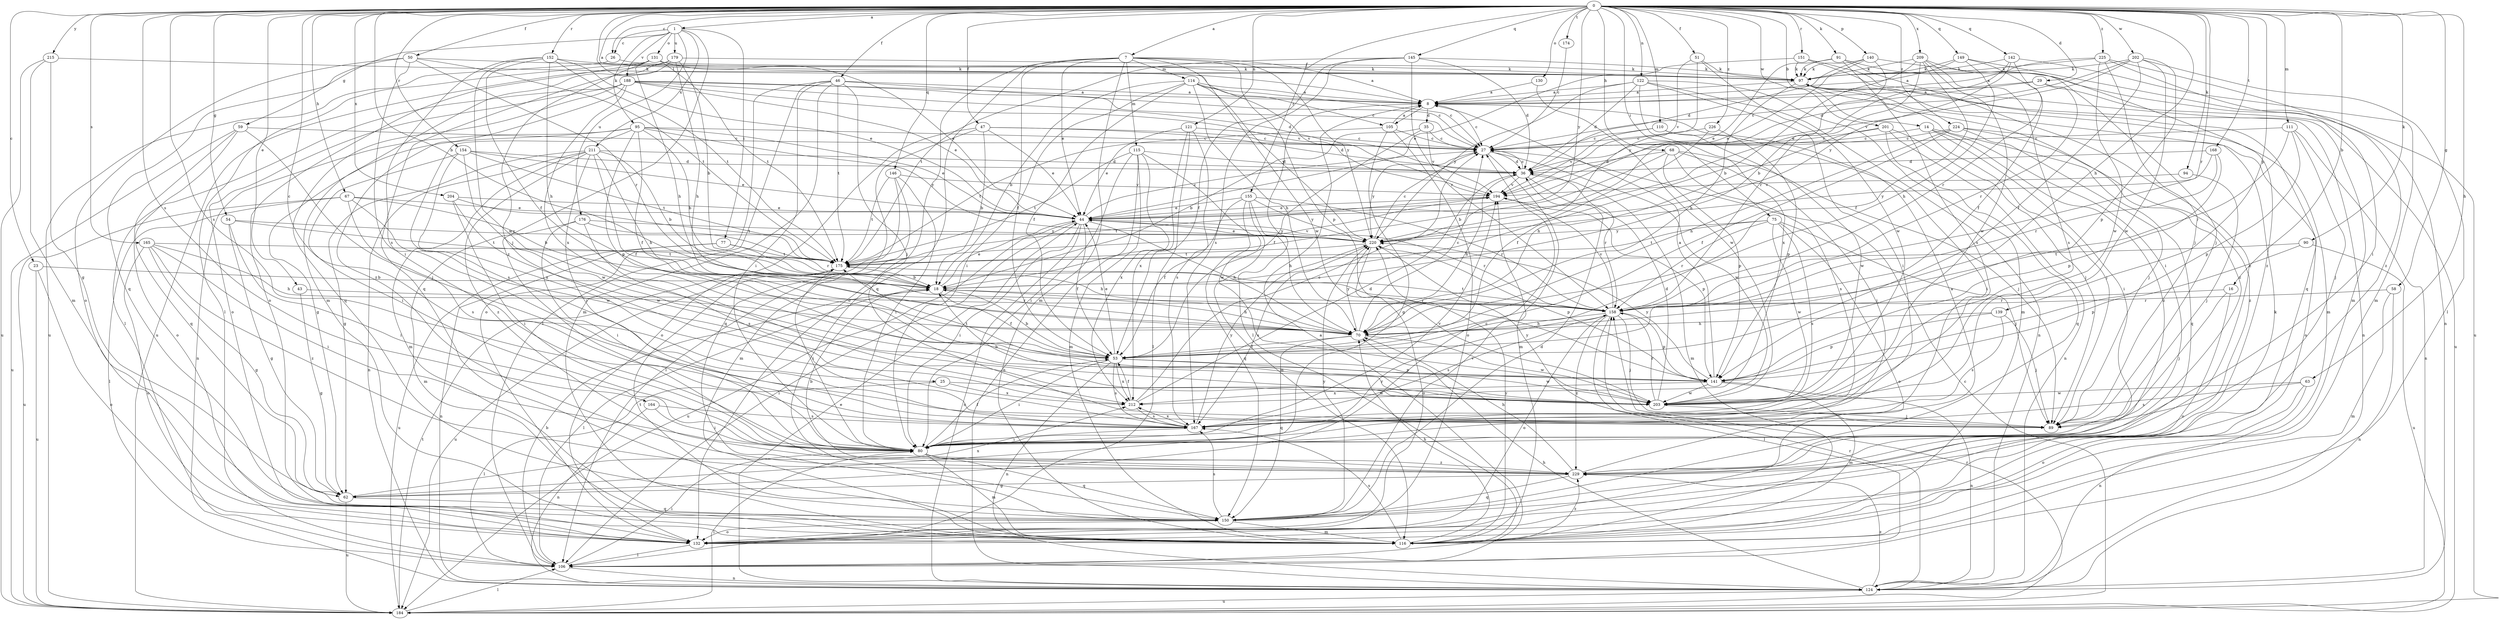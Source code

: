 strict digraph  {
0;
1;
7;
8;
14;
16;
18;
23;
25;
26;
27;
29;
35;
36;
43;
44;
46;
47;
50;
51;
53;
54;
58;
59;
62;
63;
67;
68;
70;
75;
77;
80;
89;
90;
91;
94;
95;
97;
105;
106;
110;
111;
114;
115;
116;
121;
122;
124;
130;
131;
132;
139;
140;
141;
142;
145;
146;
149;
150;
151;
152;
154;
155;
158;
164;
165;
167;
168;
174;
175;
176;
179;
184;
188;
194;
201;
202;
203;
204;
209;
211;
212;
215;
220;
224;
225;
226;
229;
0 -> 1  [label=a];
0 -> 7  [label=a];
0 -> 8  [label=a];
0 -> 14  [label=b];
0 -> 16  [label=b];
0 -> 18  [label=b];
0 -> 23  [label=c];
0 -> 25  [label=c];
0 -> 26  [label=c];
0 -> 29  [label=d];
0 -> 43  [label=e];
0 -> 46  [label=f];
0 -> 47  [label=f];
0 -> 50  [label=f];
0 -> 51  [label=f];
0 -> 54  [label=g];
0 -> 58  [label=g];
0 -> 63  [label=h];
0 -> 67  [label=h];
0 -> 68  [label=h];
0 -> 70  [label=h];
0 -> 75  [label=i];
0 -> 90  [label=k];
0 -> 91  [label=k];
0 -> 94  [label=k];
0 -> 105  [label=l];
0 -> 110  [label=m];
0 -> 111  [label=m];
0 -> 121  [label=n];
0 -> 122  [label=n];
0 -> 130  [label=o];
0 -> 139  [label=p];
0 -> 140  [label=p];
0 -> 142  [label=q];
0 -> 145  [label=q];
0 -> 146  [label=q];
0 -> 149  [label=q];
0 -> 151  [label=r];
0 -> 152  [label=r];
0 -> 154  [label=r];
0 -> 155  [label=r];
0 -> 158  [label=r];
0 -> 164  [label=s];
0 -> 165  [label=s];
0 -> 167  [label=s];
0 -> 168  [label=t];
0 -> 174  [label=t];
0 -> 201  [label=w];
0 -> 202  [label=w];
0 -> 204  [label=x];
0 -> 209  [label=x];
0 -> 215  [label=y];
0 -> 220  [label=y];
0 -> 224  [label=z];
0 -> 225  [label=z];
0 -> 226  [label=z];
1 -> 26  [label=c];
1 -> 59  [label=g];
1 -> 77  [label=i];
1 -> 95  [label=k];
1 -> 131  [label=o];
1 -> 176  [label=u];
1 -> 179  [label=u];
1 -> 188  [label=v];
1 -> 211  [label=x];
1 -> 229  [label=z];
7 -> 8  [label=a];
7 -> 44  [label=e];
7 -> 53  [label=f];
7 -> 114  [label=m];
7 -> 115  [label=m];
7 -> 116  [label=m];
7 -> 132  [label=o];
7 -> 141  [label=p];
7 -> 150  [label=q];
7 -> 203  [label=w];
7 -> 220  [label=y];
8 -> 27  [label=c];
8 -> 35  [label=d];
8 -> 105  [label=l];
8 -> 106  [label=l];
14 -> 27  [label=c];
14 -> 80  [label=i];
14 -> 89  [label=j];
14 -> 150  [label=q];
14 -> 229  [label=z];
16 -> 89  [label=j];
16 -> 132  [label=o];
16 -> 158  [label=r];
18 -> 44  [label=e];
18 -> 53  [label=f];
18 -> 70  [label=h];
18 -> 106  [label=l];
18 -> 158  [label=r];
23 -> 18  [label=b];
23 -> 132  [label=o];
23 -> 184  [label=u];
25 -> 106  [label=l];
25 -> 203  [label=w];
25 -> 212  [label=x];
26 -> 97  [label=k];
26 -> 184  [label=u];
27 -> 36  [label=d];
27 -> 116  [label=m];
27 -> 203  [label=w];
27 -> 220  [label=y];
29 -> 8  [label=a];
29 -> 27  [label=c];
29 -> 158  [label=r];
29 -> 184  [label=u];
35 -> 18  [label=b];
35 -> 27  [label=c];
35 -> 53  [label=f];
35 -> 194  [label=v];
36 -> 27  [label=c];
36 -> 70  [label=h];
36 -> 116  [label=m];
36 -> 158  [label=r];
36 -> 194  [label=v];
43 -> 62  [label=g];
43 -> 158  [label=r];
44 -> 27  [label=c];
44 -> 53  [label=f];
44 -> 70  [label=h];
44 -> 80  [label=i];
44 -> 106  [label=l];
44 -> 124  [label=n];
44 -> 158  [label=r];
44 -> 184  [label=u];
44 -> 220  [label=y];
46 -> 8  [label=a];
46 -> 27  [label=c];
46 -> 80  [label=i];
46 -> 89  [label=j];
46 -> 106  [label=l];
46 -> 116  [label=m];
46 -> 132  [label=o];
46 -> 175  [label=t];
47 -> 18  [label=b];
47 -> 27  [label=c];
47 -> 36  [label=d];
47 -> 44  [label=e];
47 -> 132  [label=o];
47 -> 150  [label=q];
50 -> 97  [label=k];
50 -> 132  [label=o];
50 -> 150  [label=q];
50 -> 158  [label=r];
50 -> 167  [label=s];
50 -> 175  [label=t];
51 -> 97  [label=k];
51 -> 194  [label=v];
51 -> 203  [label=w];
51 -> 220  [label=y];
53 -> 18  [label=b];
53 -> 44  [label=e];
53 -> 80  [label=i];
53 -> 124  [label=n];
53 -> 141  [label=p];
53 -> 167  [label=s];
53 -> 203  [label=w];
53 -> 212  [label=x];
54 -> 62  [label=g];
54 -> 80  [label=i];
54 -> 175  [label=t];
54 -> 220  [label=y];
58 -> 116  [label=m];
58 -> 124  [label=n];
58 -> 158  [label=r];
59 -> 27  [label=c];
59 -> 89  [label=j];
59 -> 132  [label=o];
59 -> 150  [label=q];
59 -> 184  [label=u];
62 -> 27  [label=c];
62 -> 150  [label=q];
62 -> 184  [label=u];
62 -> 212  [label=x];
63 -> 124  [label=n];
63 -> 132  [label=o];
63 -> 167  [label=s];
63 -> 203  [label=w];
67 -> 18  [label=b];
67 -> 44  [label=e];
67 -> 106  [label=l];
67 -> 167  [label=s];
67 -> 184  [label=u];
67 -> 203  [label=w];
68 -> 18  [label=b];
68 -> 36  [label=d];
68 -> 80  [label=i];
68 -> 89  [label=j];
68 -> 141  [label=p];
68 -> 167  [label=s];
70 -> 27  [label=c];
70 -> 53  [label=f];
70 -> 150  [label=q];
70 -> 203  [label=w];
70 -> 220  [label=y];
75 -> 89  [label=j];
75 -> 132  [label=o];
75 -> 158  [label=r];
75 -> 167  [label=s];
75 -> 175  [label=t];
75 -> 203  [label=w];
75 -> 220  [label=y];
77 -> 70  [label=h];
77 -> 124  [label=n];
77 -> 175  [label=t];
77 -> 184  [label=u];
80 -> 53  [label=f];
80 -> 116  [label=m];
80 -> 150  [label=q];
80 -> 158  [label=r];
80 -> 194  [label=v];
80 -> 229  [label=z];
89 -> 220  [label=y];
90 -> 141  [label=p];
90 -> 175  [label=t];
90 -> 184  [label=u];
91 -> 44  [label=e];
91 -> 97  [label=k];
91 -> 124  [label=n];
91 -> 167  [label=s];
91 -> 229  [label=z];
94 -> 89  [label=j];
94 -> 194  [label=v];
95 -> 18  [label=b];
95 -> 27  [label=c];
95 -> 44  [label=e];
95 -> 53  [label=f];
95 -> 62  [label=g];
95 -> 124  [label=n];
95 -> 141  [label=p];
95 -> 167  [label=s];
95 -> 220  [label=y];
97 -> 8  [label=a];
97 -> 70  [label=h];
97 -> 80  [label=i];
97 -> 116  [label=m];
97 -> 124  [label=n];
97 -> 229  [label=z];
105 -> 8  [label=a];
105 -> 27  [label=c];
105 -> 62  [label=g];
105 -> 132  [label=o];
105 -> 175  [label=t];
106 -> 8  [label=a];
106 -> 18  [label=b];
106 -> 80  [label=i];
106 -> 124  [label=n];
110 -> 27  [label=c];
110 -> 80  [label=i];
110 -> 194  [label=v];
110 -> 203  [label=w];
111 -> 27  [label=c];
111 -> 89  [label=j];
111 -> 124  [label=n];
111 -> 141  [label=p];
111 -> 158  [label=r];
114 -> 8  [label=a];
114 -> 18  [label=b];
114 -> 27  [label=c];
114 -> 53  [label=f];
114 -> 70  [label=h];
114 -> 80  [label=i];
114 -> 194  [label=v];
114 -> 220  [label=y];
115 -> 36  [label=d];
115 -> 80  [label=i];
115 -> 116  [label=m];
115 -> 124  [label=n];
115 -> 175  [label=t];
115 -> 203  [label=w];
115 -> 212  [label=x];
116 -> 70  [label=h];
116 -> 167  [label=s];
116 -> 175  [label=t];
116 -> 220  [label=y];
116 -> 229  [label=z];
121 -> 27  [label=c];
121 -> 44  [label=e];
121 -> 106  [label=l];
121 -> 167  [label=s];
121 -> 212  [label=x];
122 -> 8  [label=a];
122 -> 36  [label=d];
122 -> 80  [label=i];
122 -> 116  [label=m];
122 -> 124  [label=n];
122 -> 212  [label=x];
122 -> 220  [label=y];
124 -> 44  [label=e];
124 -> 70  [label=h];
124 -> 158  [label=r];
124 -> 184  [label=u];
124 -> 229  [label=z];
130 -> 8  [label=a];
130 -> 203  [label=w];
131 -> 44  [label=e];
131 -> 70  [label=h];
131 -> 89  [label=j];
131 -> 97  [label=k];
131 -> 106  [label=l];
131 -> 132  [label=o];
131 -> 175  [label=t];
132 -> 97  [label=k];
132 -> 106  [label=l];
139 -> 70  [label=h];
139 -> 89  [label=j];
139 -> 141  [label=p];
139 -> 167  [label=s];
140 -> 18  [label=b];
140 -> 36  [label=d];
140 -> 44  [label=e];
140 -> 89  [label=j];
140 -> 97  [label=k];
141 -> 8  [label=a];
141 -> 116  [label=m];
141 -> 124  [label=n];
141 -> 175  [label=t];
141 -> 203  [label=w];
141 -> 212  [label=x];
141 -> 220  [label=y];
142 -> 44  [label=e];
142 -> 97  [label=k];
142 -> 116  [label=m];
142 -> 158  [label=r];
142 -> 220  [label=y];
145 -> 36  [label=d];
145 -> 53  [label=f];
145 -> 97  [label=k];
145 -> 158  [label=r];
145 -> 167  [label=s];
145 -> 175  [label=t];
146 -> 80  [label=i];
146 -> 106  [label=l];
146 -> 116  [label=m];
146 -> 175  [label=t];
146 -> 194  [label=v];
149 -> 8  [label=a];
149 -> 53  [label=f];
149 -> 70  [label=h];
149 -> 97  [label=k];
149 -> 184  [label=u];
150 -> 36  [label=d];
150 -> 116  [label=m];
150 -> 132  [label=o];
150 -> 167  [label=s];
150 -> 194  [label=v];
150 -> 220  [label=y];
151 -> 44  [label=e];
151 -> 97  [label=k];
151 -> 116  [label=m];
151 -> 150  [label=q];
152 -> 44  [label=e];
152 -> 53  [label=f];
152 -> 70  [label=h];
152 -> 80  [label=i];
152 -> 97  [label=k];
152 -> 175  [label=t];
152 -> 203  [label=w];
154 -> 36  [label=d];
154 -> 44  [label=e];
154 -> 80  [label=i];
154 -> 175  [label=t];
154 -> 203  [label=w];
154 -> 212  [label=x];
155 -> 44  [label=e];
155 -> 53  [label=f];
155 -> 70  [label=h];
155 -> 116  [label=m];
155 -> 150  [label=q];
155 -> 158  [label=r];
155 -> 220  [label=y];
158 -> 70  [label=h];
158 -> 89  [label=j];
158 -> 106  [label=l];
158 -> 132  [label=o];
158 -> 141  [label=p];
158 -> 167  [label=s];
158 -> 175  [label=t];
158 -> 194  [label=v];
158 -> 229  [label=z];
164 -> 80  [label=i];
164 -> 124  [label=n];
164 -> 167  [label=s];
165 -> 62  [label=g];
165 -> 70  [label=h];
165 -> 80  [label=i];
165 -> 132  [label=o];
165 -> 175  [label=t];
165 -> 229  [label=z];
167 -> 80  [label=i];
167 -> 212  [label=x];
167 -> 220  [label=y];
168 -> 36  [label=d];
168 -> 141  [label=p];
168 -> 158  [label=r];
168 -> 220  [label=y];
174 -> 27  [label=c];
175 -> 18  [label=b];
175 -> 80  [label=i];
175 -> 184  [label=u];
175 -> 194  [label=v];
176 -> 80  [label=i];
176 -> 116  [label=m];
176 -> 158  [label=r];
176 -> 167  [label=s];
176 -> 220  [label=y];
179 -> 18  [label=b];
179 -> 70  [label=h];
179 -> 97  [label=k];
179 -> 116  [label=m];
179 -> 150  [label=q];
179 -> 184  [label=u];
184 -> 27  [label=c];
184 -> 80  [label=i];
184 -> 106  [label=l];
184 -> 158  [label=r];
184 -> 175  [label=t];
188 -> 8  [label=a];
188 -> 27  [label=c];
188 -> 36  [label=d];
188 -> 44  [label=e];
188 -> 106  [label=l];
188 -> 132  [label=o];
188 -> 150  [label=q];
188 -> 194  [label=v];
188 -> 212  [label=x];
188 -> 229  [label=z];
194 -> 44  [label=e];
194 -> 141  [label=p];
194 -> 175  [label=t];
201 -> 27  [label=c];
201 -> 70  [label=h];
201 -> 89  [label=j];
201 -> 124  [label=n];
201 -> 150  [label=q];
202 -> 36  [label=d];
202 -> 53  [label=f];
202 -> 97  [label=k];
202 -> 106  [label=l];
202 -> 141  [label=p];
202 -> 194  [label=v];
202 -> 203  [label=w];
203 -> 18  [label=b];
203 -> 36  [label=d];
203 -> 89  [label=j];
203 -> 158  [label=r];
204 -> 44  [label=e];
204 -> 80  [label=i];
204 -> 175  [label=t];
204 -> 203  [label=w];
209 -> 18  [label=b];
209 -> 53  [label=f];
209 -> 97  [label=k];
209 -> 158  [label=r];
209 -> 167  [label=s];
209 -> 203  [label=w];
209 -> 229  [label=z];
211 -> 18  [label=b];
211 -> 36  [label=d];
211 -> 53  [label=f];
211 -> 62  [label=g];
211 -> 70  [label=h];
211 -> 80  [label=i];
211 -> 116  [label=m];
211 -> 124  [label=n];
211 -> 229  [label=z];
212 -> 27  [label=c];
212 -> 36  [label=d];
212 -> 53  [label=f];
212 -> 167  [label=s];
215 -> 62  [label=g];
215 -> 97  [label=k];
215 -> 116  [label=m];
215 -> 184  [label=u];
220 -> 27  [label=c];
220 -> 44  [label=e];
220 -> 132  [label=o];
220 -> 141  [label=p];
220 -> 167  [label=s];
220 -> 175  [label=t];
224 -> 27  [label=c];
224 -> 53  [label=f];
224 -> 70  [label=h];
224 -> 89  [label=j];
224 -> 132  [label=o];
224 -> 229  [label=z];
225 -> 8  [label=a];
225 -> 80  [label=i];
225 -> 89  [label=j];
225 -> 97  [label=k];
225 -> 203  [label=w];
225 -> 229  [label=z];
226 -> 27  [label=c];
226 -> 53  [label=f];
226 -> 141  [label=p];
229 -> 8  [label=a];
229 -> 18  [label=b];
229 -> 62  [label=g];
229 -> 70  [label=h];
229 -> 150  [label=q];
}
